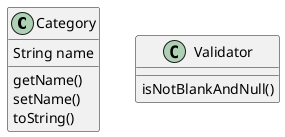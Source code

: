 @startuml
'https://plantuml.com/class-diagram

class Category {
String name
getName()
setName()
toString()
}

class Validator {
isNotBlankAndNull()
}


@enduml